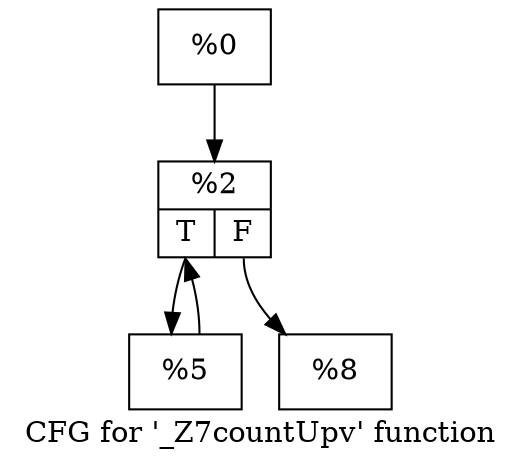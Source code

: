 digraph "CFG for '_Z7countUpv' function" {
	label="CFG for '_Z7countUpv' function";

	Node0x55d048e99df0 [shape=record,label="{%0}"];
	Node0x55d048e99df0 -> Node0x55d048e9a5f0;
	Node0x55d048e9a5f0 [shape=record,label="{%2|{<s0>T|<s1>F}}"];
	Node0x55d048e9a5f0:s0 -> Node0x55d048e9a820;
	Node0x55d048e9a5f0:s1 -> Node0x55d048e9a870;
	Node0x55d048e9a820 [shape=record,label="{%5}"];
	Node0x55d048e9a820 -> Node0x55d048e9a5f0;
	Node0x55d048e9a870 [shape=record,label="{%8}"];
}
